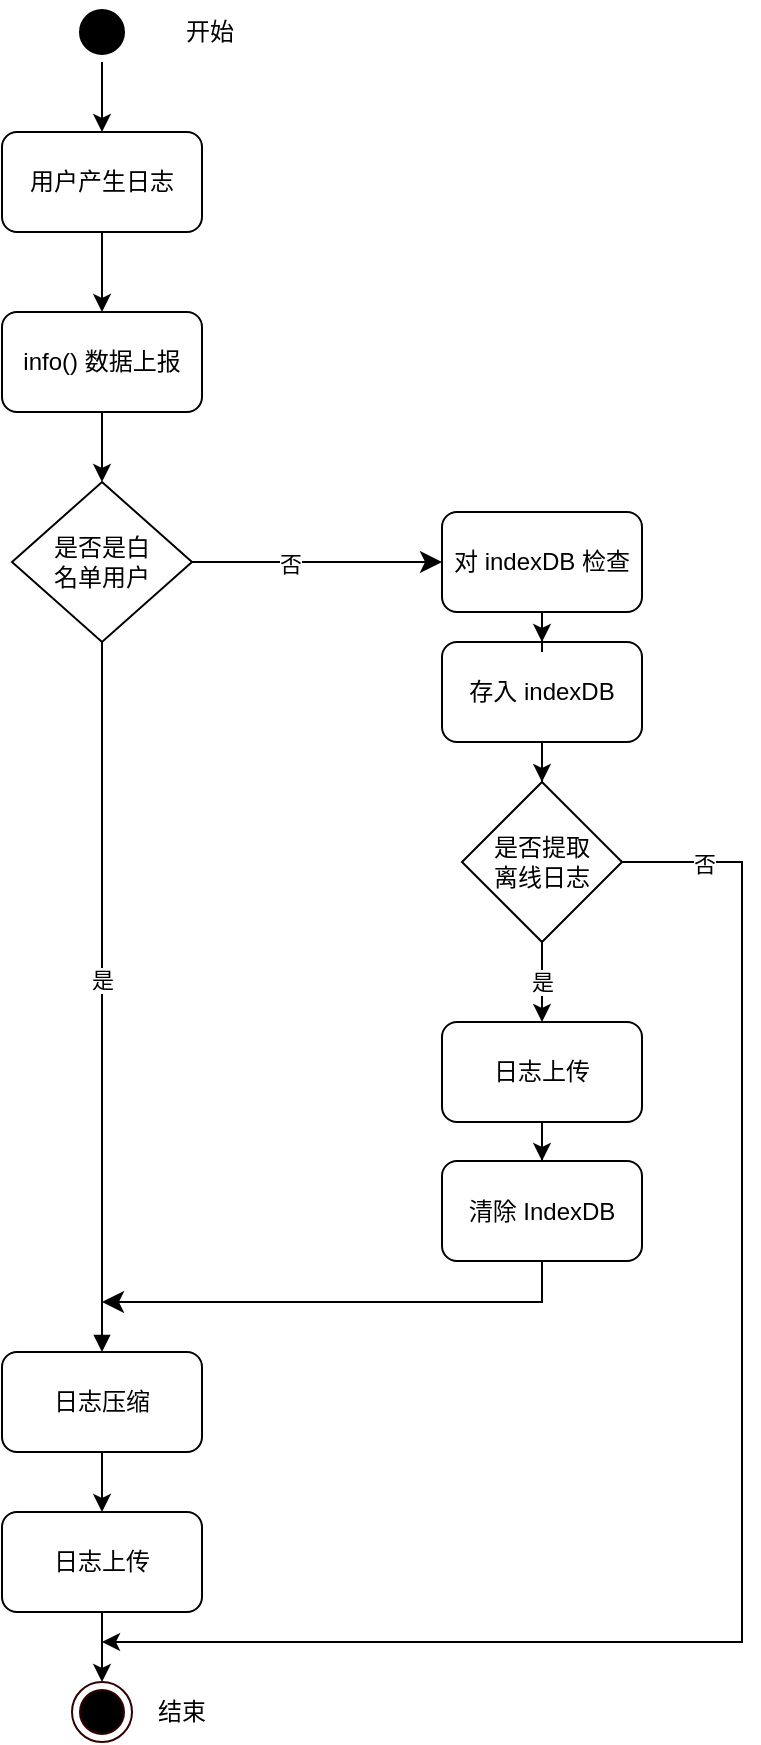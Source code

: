 <mxfile version="21.2.3" type="github">
  <diagram name="第 1 页" id="IT4s2EiO6ka8GxfyGY2X">
    <mxGraphModel dx="1050" dy="581" grid="1" gridSize="10" guides="1" tooltips="1" connect="1" arrows="1" fold="1" page="1" pageScale="1" pageWidth="827" pageHeight="1169" math="0" shadow="0">
      <root>
        <mxCell id="0" />
        <mxCell id="1" parent="0" />
        <mxCell id="2stltuO-EHjp4fbqWveh-1" value="用户产生日志" style="rounded=1;whiteSpace=wrap;html=1;" parent="1" vertex="1">
          <mxGeometry x="280" y="85" width="100" height="50" as="geometry" />
        </mxCell>
        <mxCell id="2stltuO-EHjp4fbqWveh-2" value="info() 数据上报" style="rounded=1;whiteSpace=wrap;html=1;" parent="1" vertex="1">
          <mxGeometry x="280" y="175" width="100" height="50" as="geometry" />
        </mxCell>
        <mxCell id="2stltuO-EHjp4fbqWveh-3" value="是否是白&lt;br&gt;名单用户" style="rhombus;whiteSpace=wrap;html=1;" parent="1" vertex="1">
          <mxGeometry x="285" y="260" width="90" height="80" as="geometry" />
        </mxCell>
        <mxCell id="2stltuO-EHjp4fbqWveh-7" value="清除 IndexDB" style="rounded=1;whiteSpace=wrap;html=1;" parent="1" vertex="1">
          <mxGeometry x="500" y="599.5" width="100" height="50" as="geometry" />
        </mxCell>
        <mxCell id="2stltuO-EHjp4fbqWveh-30" value="" style="edgeStyle=orthogonalEdgeStyle;rounded=0;orthogonalLoop=1;jettySize=auto;html=1;" parent="1" source="2stltuO-EHjp4fbqWveh-8" target="Q-PgKzAsWuu9IqyVDojN-1" edge="1">
          <mxGeometry relative="1" as="geometry">
            <mxPoint x="550" y="435" as="targetPoint" />
          </mxGeometry>
        </mxCell>
        <mxCell id="2stltuO-EHjp4fbqWveh-8" value="存入 indexDB" style="rounded=1;whiteSpace=wrap;html=1;" parent="1" vertex="1">
          <mxGeometry x="500" y="340" width="100" height="50" as="geometry" />
        </mxCell>
        <mxCell id="2stltuO-EHjp4fbqWveh-11" value="" style="endArrow=classic;html=1;rounded=0;" parent="1" source="2stltuO-EHjp4fbqWveh-1" target="2stltuO-EHjp4fbqWveh-2" edge="1">
          <mxGeometry width="50" height="50" relative="1" as="geometry">
            <mxPoint x="310" y="390" as="sourcePoint" />
            <mxPoint x="360" y="340" as="targetPoint" />
          </mxGeometry>
        </mxCell>
        <mxCell id="2stltuO-EHjp4fbqWveh-12" value="" style="endArrow=classic;html=1;rounded=0;" parent="1" source="2stltuO-EHjp4fbqWveh-2" target="2stltuO-EHjp4fbqWveh-3" edge="1">
          <mxGeometry width="50" height="50" relative="1" as="geometry">
            <mxPoint x="510" y="330" as="sourcePoint" />
            <mxPoint x="560" y="280" as="targetPoint" />
          </mxGeometry>
        </mxCell>
        <mxCell id="2stltuO-EHjp4fbqWveh-13" value="" style="edgeStyle=elbowEdgeStyle;elbow=horizontal;endArrow=classic;html=1;curved=0;rounded=0;endSize=8;startSize=8;exitX=1;exitY=0.5;exitDx=0;exitDy=0;entryX=0;entryY=0.5;entryDx=0;entryDy=0;" parent="1" source="2stltuO-EHjp4fbqWveh-3" target="2stltuO-EHjp4fbqWveh-35" edge="1">
          <mxGeometry width="50" height="50" relative="1" as="geometry">
            <mxPoint x="510" y="330" as="sourcePoint" />
            <mxPoint x="560" y="280" as="targetPoint" />
            <Array as="points">
              <mxPoint x="460" y="260" />
            </Array>
          </mxGeometry>
        </mxCell>
        <mxCell id="2stltuO-EHjp4fbqWveh-28" value="否" style="edgeLabel;html=1;align=center;verticalAlign=middle;resizable=0;points=[];" parent="2stltuO-EHjp4fbqWveh-13" vertex="1" connectable="0">
          <mxGeometry x="-0.22" y="-1" relative="1" as="geometry">
            <mxPoint as="offset" />
          </mxGeometry>
        </mxCell>
        <mxCell id="2stltuO-EHjp4fbqWveh-17" value="日志压缩" style="rounded=1;whiteSpace=wrap;html=1;" parent="1" vertex="1">
          <mxGeometry x="280" y="695" width="100" height="50" as="geometry" />
        </mxCell>
        <mxCell id="2stltuO-EHjp4fbqWveh-20" value="" style="endArrow=classic;html=1;rounded=0;entryX=0.5;entryY=0;entryDx=0;entryDy=0;" parent="1" source="2stltuO-EHjp4fbqWveh-17" target="2stltuO-EHjp4fbqWveh-39" edge="1">
          <mxGeometry width="50" height="50" relative="1" as="geometry">
            <mxPoint x="510" y="530" as="sourcePoint" />
            <mxPoint x="560" y="480" as="targetPoint" />
          </mxGeometry>
        </mxCell>
        <mxCell id="2stltuO-EHjp4fbqWveh-21" value="是" style="html=1;verticalAlign=bottom;endArrow=block;rounded=0;" parent="1" source="2stltuO-EHjp4fbqWveh-3" target="2stltuO-EHjp4fbqWveh-17" edge="1">
          <mxGeometry x="-0.0" width="80" relative="1" as="geometry">
            <mxPoint x="290" y="370" as="sourcePoint" />
            <mxPoint x="340" y="510" as="targetPoint" />
            <mxPoint as="offset" />
          </mxGeometry>
        </mxCell>
        <mxCell id="2stltuO-EHjp4fbqWveh-33" value="" style="edgeStyle=orthogonalEdgeStyle;rounded=0;orthogonalLoop=1;jettySize=auto;html=1;exitX=0.5;exitY=1;exitDx=0;exitDy=0;" parent="1" source="Q-PgKzAsWuu9IqyVDojN-1" target="2stltuO-EHjp4fbqWveh-31" edge="1">
          <mxGeometry relative="1" as="geometry">
            <mxPoint x="550" y="485" as="sourcePoint" />
          </mxGeometry>
        </mxCell>
        <mxCell id="Q-PgKzAsWuu9IqyVDojN-2" value="是" style="edgeLabel;html=1;align=center;verticalAlign=middle;resizable=0;points=[];" parent="2stltuO-EHjp4fbqWveh-33" vertex="1" connectable="0">
          <mxGeometry x="-0.801" y="1" relative="1" as="geometry">
            <mxPoint x="-1" y="16" as="offset" />
          </mxGeometry>
        </mxCell>
        <mxCell id="2stltuO-EHjp4fbqWveh-34" value="" style="edgeStyle=orthogonalEdgeStyle;rounded=0;orthogonalLoop=1;jettySize=auto;html=1;" parent="1" source="2stltuO-EHjp4fbqWveh-31" target="2stltuO-EHjp4fbqWveh-7" edge="1">
          <mxGeometry relative="1" as="geometry" />
        </mxCell>
        <mxCell id="2stltuO-EHjp4fbqWveh-31" value="日志上传" style="rounded=1;whiteSpace=wrap;html=1;" parent="1" vertex="1">
          <mxGeometry x="500" y="530" width="100" height="50" as="geometry" />
        </mxCell>
        <mxCell id="2stltuO-EHjp4fbqWveh-36" value="" style="edgeStyle=orthogonalEdgeStyle;rounded=0;orthogonalLoop=1;jettySize=auto;html=1;" parent="1" source="2stltuO-EHjp4fbqWveh-35" target="2stltuO-EHjp4fbqWveh-8" edge="1">
          <mxGeometry relative="1" as="geometry" />
        </mxCell>
        <mxCell id="2stltuO-EHjp4fbqWveh-35" value="对 indexDB 检查" style="rounded=1;whiteSpace=wrap;html=1;" parent="1" vertex="1">
          <mxGeometry x="500" y="275" width="100" height="50" as="geometry" />
        </mxCell>
        <mxCell id="2stltuO-EHjp4fbqWveh-38" value="" style="edgeStyle=segmentEdgeStyle;endArrow=classic;html=1;curved=0;rounded=0;endSize=8;startSize=8;exitX=0.5;exitY=1;exitDx=0;exitDy=0;" parent="1" source="2stltuO-EHjp4fbqWveh-7" edge="1">
          <mxGeometry width="50" height="50" relative="1" as="geometry">
            <mxPoint x="390" y="520" as="sourcePoint" />
            <mxPoint x="330" y="670" as="targetPoint" />
            <Array as="points">
              <mxPoint x="550" y="670" />
              <mxPoint x="330" y="670" />
            </Array>
          </mxGeometry>
        </mxCell>
        <mxCell id="2stltuO-EHjp4fbqWveh-40" value="" style="edgeStyle=orthogonalEdgeStyle;rounded=0;orthogonalLoop=1;jettySize=auto;html=1;" parent="1" source="2stltuO-EHjp4fbqWveh-39" edge="1">
          <mxGeometry relative="1" as="geometry">
            <mxPoint x="330" y="860" as="targetPoint" />
          </mxGeometry>
        </mxCell>
        <mxCell id="2stltuO-EHjp4fbqWveh-39" value="日志上传" style="rounded=1;whiteSpace=wrap;html=1;" parent="1" vertex="1">
          <mxGeometry x="280" y="775" width="100" height="50" as="geometry" />
        </mxCell>
        <mxCell id="2stltuO-EHjp4fbqWveh-45" value="" style="edgeStyle=orthogonalEdgeStyle;rounded=0;orthogonalLoop=1;jettySize=auto;html=1;" parent="1" source="2stltuO-EHjp4fbqWveh-41" target="2stltuO-EHjp4fbqWveh-1" edge="1">
          <mxGeometry relative="1" as="geometry" />
        </mxCell>
        <mxCell id="2stltuO-EHjp4fbqWveh-41" value="" style="ellipse;shape=startState;fillColor=#000000;strokeColor=#000000;" parent="1" vertex="1">
          <mxGeometry x="315" y="20" width="30" height="30" as="geometry" />
        </mxCell>
        <mxCell id="2stltuO-EHjp4fbqWveh-44" value="开始" style="text;html=1;strokeColor=none;fillColor=none;align=center;verticalAlign=middle;whiteSpace=wrap;rounded=0;" parent="1" vertex="1">
          <mxGeometry x="354" y="20" width="60" height="30" as="geometry" />
        </mxCell>
        <mxCell id="2stltuO-EHjp4fbqWveh-46" value="" style="ellipse;shape=endState;fillColor=#000000;strokeColor=#330000;" parent="1" vertex="1">
          <mxGeometry x="315" y="860" width="30" height="30" as="geometry" />
        </mxCell>
        <mxCell id="2stltuO-EHjp4fbqWveh-47" value="结束" style="text;html=1;strokeColor=none;fillColor=none;align=center;verticalAlign=middle;whiteSpace=wrap;rounded=0;" parent="1" vertex="1">
          <mxGeometry x="340" y="860" width="60" height="30" as="geometry" />
        </mxCell>
        <mxCell id="Q-PgKzAsWuu9IqyVDojN-1" value="是否提取&lt;br&gt;离线日志" style="rhombus;whiteSpace=wrap;html=1;" parent="1" vertex="1">
          <mxGeometry x="510" y="410" width="80" height="80" as="geometry" />
        </mxCell>
        <mxCell id="Q-PgKzAsWuu9IqyVDojN-7" value="" style="endArrow=classic;html=1;rounded=0;exitX=1;exitY=0.5;exitDx=0;exitDy=0;" parent="1" source="Q-PgKzAsWuu9IqyVDojN-1" edge="1">
          <mxGeometry width="50" height="50" relative="1" as="geometry">
            <mxPoint x="220" y="630" as="sourcePoint" />
            <mxPoint x="330" y="840" as="targetPoint" />
            <Array as="points">
              <mxPoint x="650" y="450" />
              <mxPoint x="650" y="840" />
              <mxPoint x="330" y="840" />
            </Array>
          </mxGeometry>
        </mxCell>
        <mxCell id="Q-PgKzAsWuu9IqyVDojN-10" value="否" style="edgeLabel;html=1;align=center;verticalAlign=middle;resizable=0;points=[];" parent="Q-PgKzAsWuu9IqyVDojN-7" vertex="1" connectable="0">
          <mxGeometry x="-0.895" y="-1" relative="1" as="geometry">
            <mxPoint as="offset" />
          </mxGeometry>
        </mxCell>
      </root>
    </mxGraphModel>
  </diagram>
</mxfile>

